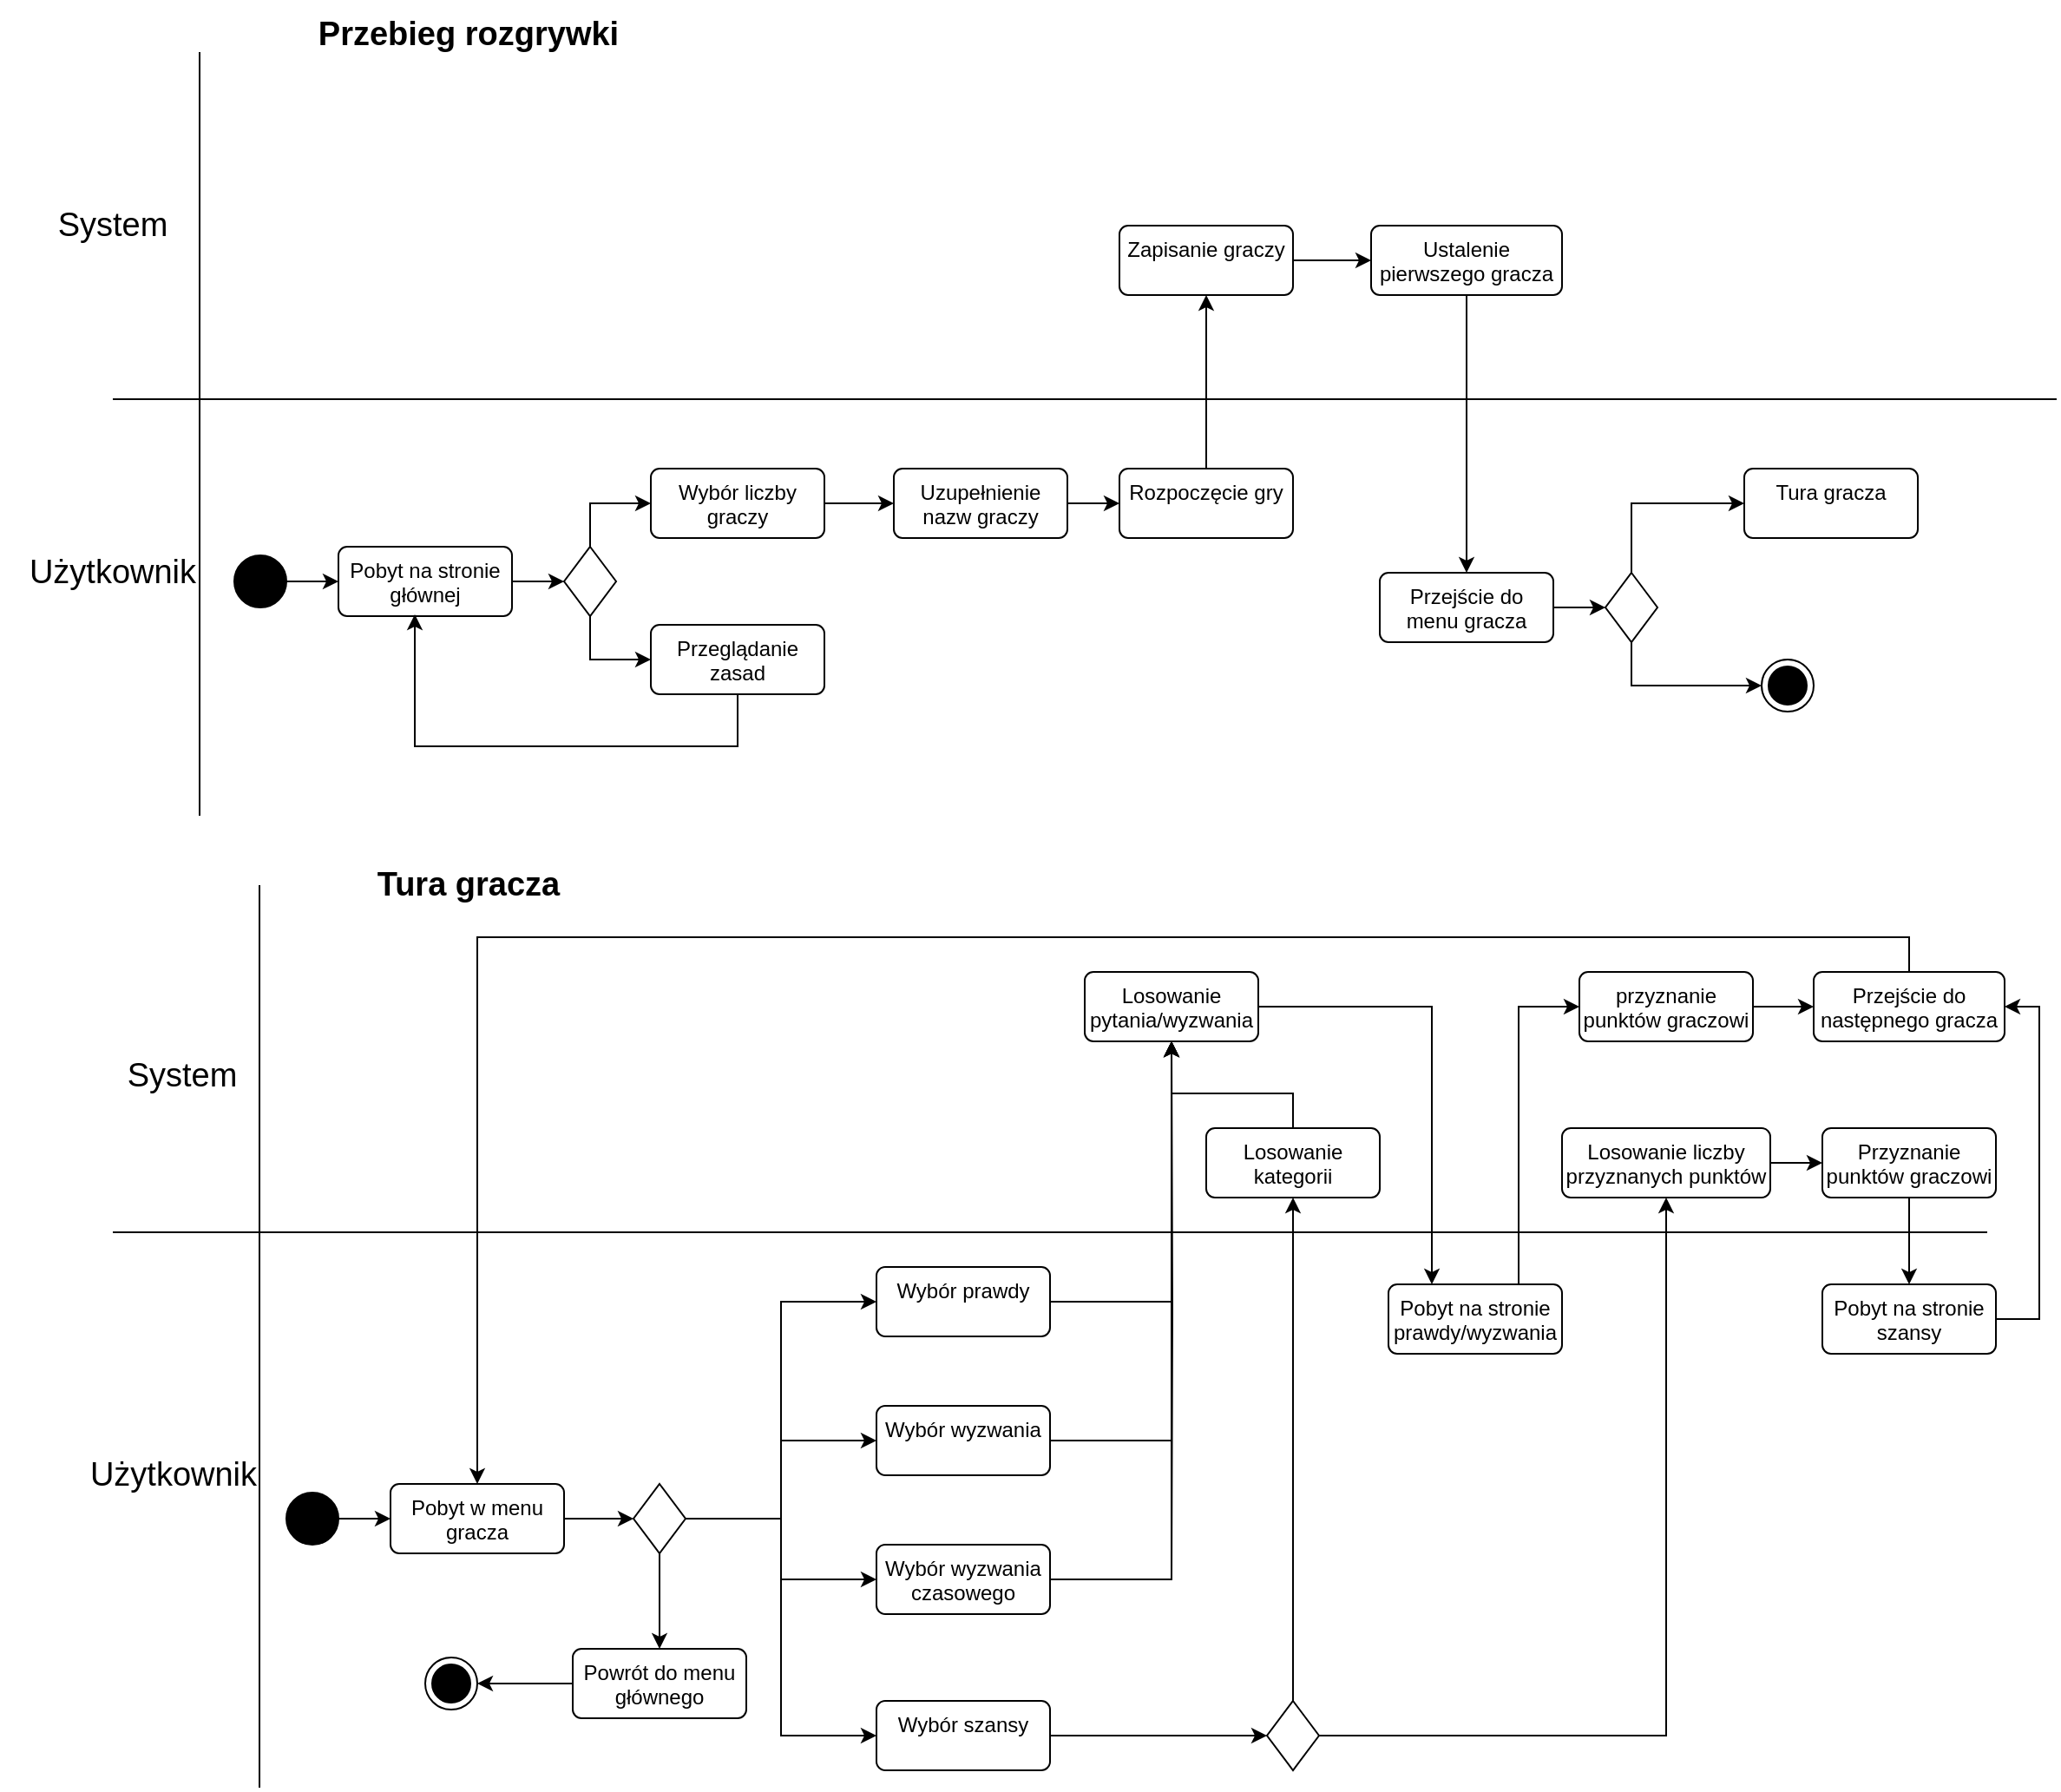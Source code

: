 <mxfile version="24.6.5" type="device">
  <diagram name="Strona-1" id="aOA5qGPoAiyN1zopB7tQ">
    <mxGraphModel dx="2261" dy="746" grid="1" gridSize="10" guides="1" tooltips="1" connect="1" arrows="1" fold="1" page="1" pageScale="1" pageWidth="827" pageHeight="1169" math="0" shadow="0">
      <root>
        <mxCell id="0" />
        <mxCell id="1" parent="0" />
        <mxCell id="aqHPtKzY-Ckh_xb0KxNy-1" value="&lt;font style=&quot;font-size: 19px;&quot;&gt;&lt;b&gt;Przebieg rozgrywki&lt;/b&gt;&lt;/font&gt;" style="text;html=1;align=center;verticalAlign=middle;whiteSpace=wrap;rounded=0;" vertex="1" parent="1">
          <mxGeometry x="120" y="50" width="250" height="40" as="geometry" />
        </mxCell>
        <mxCell id="aqHPtKzY-Ckh_xb0KxNy-3" value="&lt;font style=&quot;font-size: 19px;&quot;&gt;&lt;b&gt;Tura gracza&lt;/b&gt;&lt;/font&gt;" style="text;html=1;align=center;verticalAlign=middle;whiteSpace=wrap;rounded=0;" vertex="1" parent="1">
          <mxGeometry x="120" y="540" width="250" height="40" as="geometry" />
        </mxCell>
        <mxCell id="aqHPtKzY-Ckh_xb0KxNy-4" value="" style="endArrow=none;html=1;rounded=0;" edge="1" parent="1">
          <mxGeometry width="50" height="50" relative="1" as="geometry">
            <mxPoint x="40" y="280" as="sourcePoint" />
            <mxPoint x="1160" y="280" as="targetPoint" />
          </mxGeometry>
        </mxCell>
        <mxCell id="aqHPtKzY-Ckh_xb0KxNy-5" value="" style="endArrow=none;html=1;rounded=0;" edge="1" parent="1">
          <mxGeometry width="50" height="50" relative="1" as="geometry">
            <mxPoint x="90" y="80" as="sourcePoint" />
            <mxPoint x="90" y="520" as="targetPoint" />
          </mxGeometry>
        </mxCell>
        <mxCell id="aqHPtKzY-Ckh_xb0KxNy-6" value="" style="endArrow=none;html=1;rounded=0;" edge="1" parent="1">
          <mxGeometry width="50" height="50" relative="1" as="geometry">
            <mxPoint x="40" y="760" as="sourcePoint" />
            <mxPoint x="1120" y="760" as="targetPoint" />
          </mxGeometry>
        </mxCell>
        <mxCell id="aqHPtKzY-Ckh_xb0KxNy-7" value="" style="endArrow=none;html=1;rounded=0;" edge="1" parent="1">
          <mxGeometry width="50" height="50" relative="1" as="geometry">
            <mxPoint x="124.5" y="560" as="sourcePoint" />
            <mxPoint x="124.5" y="1080" as="targetPoint" />
          </mxGeometry>
        </mxCell>
        <mxCell id="aqHPtKzY-Ckh_xb0KxNy-22" style="edgeStyle=orthogonalEdgeStyle;rounded=0;orthogonalLoop=1;jettySize=auto;html=1;entryX=0;entryY=0.5;entryDx=0;entryDy=0;" edge="1" parent="1" source="aqHPtKzY-Ckh_xb0KxNy-8" target="aqHPtKzY-Ckh_xb0KxNy-21">
          <mxGeometry relative="1" as="geometry" />
        </mxCell>
        <mxCell id="aqHPtKzY-Ckh_xb0KxNy-8" value="" style="ellipse;fillColor=strokeColor;html=1;" vertex="1" parent="1">
          <mxGeometry x="110" y="370" width="30" height="30" as="geometry" />
        </mxCell>
        <mxCell id="aqHPtKzY-Ckh_xb0KxNy-9" value="&lt;font style=&quot;font-size: 19px;&quot;&gt;System&lt;/font&gt;" style="text;html=1;align=center;verticalAlign=middle;whiteSpace=wrap;rounded=0;" vertex="1" parent="1">
          <mxGeometry x="-10" y="160" width="100" height="40" as="geometry" />
        </mxCell>
        <mxCell id="aqHPtKzY-Ckh_xb0KxNy-10" value="&lt;font style=&quot;font-size: 19px;&quot;&gt;Użytkownik&lt;/font&gt;" style="text;html=1;align=center;verticalAlign=middle;whiteSpace=wrap;rounded=0;" vertex="1" parent="1">
          <mxGeometry x="-25" y="360" width="130" height="40" as="geometry" />
        </mxCell>
        <mxCell id="aqHPtKzY-Ckh_xb0KxNy-11" value="&lt;font style=&quot;font-size: 19px;&quot;&gt;Użytkownik&lt;/font&gt;" style="text;html=1;align=center;verticalAlign=middle;whiteSpace=wrap;rounded=0;" vertex="1" parent="1">
          <mxGeometry x="20" y="880" width="110" height="40" as="geometry" />
        </mxCell>
        <mxCell id="aqHPtKzY-Ckh_xb0KxNy-12" value="&lt;font style=&quot;font-size: 19px;&quot;&gt;System&lt;/font&gt;" style="text;html=1;align=center;verticalAlign=middle;whiteSpace=wrap;rounded=0;" vertex="1" parent="1">
          <mxGeometry x="30" y="650" width="100" height="40" as="geometry" />
        </mxCell>
        <mxCell id="aqHPtKzY-Ckh_xb0KxNy-25" style="edgeStyle=orthogonalEdgeStyle;rounded=0;orthogonalLoop=1;jettySize=auto;html=1;entryX=0;entryY=0.5;entryDx=0;entryDy=0;" edge="1" parent="1" source="aqHPtKzY-Ckh_xb0KxNy-13" target="aqHPtKzY-Ckh_xb0KxNy-15">
          <mxGeometry relative="1" as="geometry" />
        </mxCell>
        <mxCell id="aqHPtKzY-Ckh_xb0KxNy-13" value="Wybór liczby graczy" style="html=1;align=center;verticalAlign=top;rounded=1;absoluteArcSize=1;arcSize=10;dashed=0;whiteSpace=wrap;" vertex="1" parent="1">
          <mxGeometry x="350" y="320" width="100" height="40" as="geometry" />
        </mxCell>
        <mxCell id="aqHPtKzY-Ckh_xb0KxNy-27" style="edgeStyle=orthogonalEdgeStyle;rounded=0;orthogonalLoop=1;jettySize=auto;html=1;entryX=0;entryY=0.5;entryDx=0;entryDy=0;" edge="1" parent="1" source="aqHPtKzY-Ckh_xb0KxNy-15" target="aqHPtKzY-Ckh_xb0KxNy-26">
          <mxGeometry relative="1" as="geometry" />
        </mxCell>
        <mxCell id="aqHPtKzY-Ckh_xb0KxNy-15" value="Uzupełnienie nazw graczy" style="html=1;align=center;verticalAlign=top;rounded=1;absoluteArcSize=1;arcSize=10;dashed=0;whiteSpace=wrap;" vertex="1" parent="1">
          <mxGeometry x="490" y="320" width="100" height="40" as="geometry" />
        </mxCell>
        <mxCell id="aqHPtKzY-Ckh_xb0KxNy-17" value="Przeglądanie zasad" style="html=1;align=center;verticalAlign=top;rounded=1;absoluteArcSize=1;arcSize=10;dashed=0;whiteSpace=wrap;" vertex="1" parent="1">
          <mxGeometry x="350" y="410" width="100" height="40" as="geometry" />
        </mxCell>
        <mxCell id="aqHPtKzY-Ckh_xb0KxNy-19" style="edgeStyle=orthogonalEdgeStyle;rounded=0;orthogonalLoop=1;jettySize=auto;html=1;entryX=0;entryY=0.5;entryDx=0;entryDy=0;" edge="1" parent="1" source="aqHPtKzY-Ckh_xb0KxNy-18" target="aqHPtKzY-Ckh_xb0KxNy-13">
          <mxGeometry relative="1" as="geometry">
            <Array as="points">
              <mxPoint x="315" y="340" />
            </Array>
          </mxGeometry>
        </mxCell>
        <mxCell id="aqHPtKzY-Ckh_xb0KxNy-20" style="edgeStyle=orthogonalEdgeStyle;rounded=0;orthogonalLoop=1;jettySize=auto;html=1;entryX=0;entryY=0.5;entryDx=0;entryDy=0;" edge="1" parent="1" source="aqHPtKzY-Ckh_xb0KxNy-18" target="aqHPtKzY-Ckh_xb0KxNy-17">
          <mxGeometry relative="1" as="geometry">
            <Array as="points">
              <mxPoint x="315" y="430" />
            </Array>
          </mxGeometry>
        </mxCell>
        <mxCell id="aqHPtKzY-Ckh_xb0KxNy-18" value="" style="rhombus;" vertex="1" parent="1">
          <mxGeometry x="300" y="365" width="30" height="40" as="geometry" />
        </mxCell>
        <mxCell id="aqHPtKzY-Ckh_xb0KxNy-23" style="edgeStyle=orthogonalEdgeStyle;rounded=0;orthogonalLoop=1;jettySize=auto;html=1;entryX=0;entryY=0.5;entryDx=0;entryDy=0;" edge="1" parent="1" source="aqHPtKzY-Ckh_xb0KxNy-21" target="aqHPtKzY-Ckh_xb0KxNy-18">
          <mxGeometry relative="1" as="geometry" />
        </mxCell>
        <mxCell id="aqHPtKzY-Ckh_xb0KxNy-21" value="Pobyt na stronie głównej" style="html=1;align=center;verticalAlign=top;rounded=1;absoluteArcSize=1;arcSize=10;dashed=0;whiteSpace=wrap;" vertex="1" parent="1">
          <mxGeometry x="170" y="365" width="100" height="40" as="geometry" />
        </mxCell>
        <mxCell id="aqHPtKzY-Ckh_xb0KxNy-24" style="edgeStyle=orthogonalEdgeStyle;rounded=0;orthogonalLoop=1;jettySize=auto;html=1;entryX=0.44;entryY=0.975;entryDx=0;entryDy=0;entryPerimeter=0;" edge="1" parent="1" source="aqHPtKzY-Ckh_xb0KxNy-17" target="aqHPtKzY-Ckh_xb0KxNy-21">
          <mxGeometry relative="1" as="geometry">
            <Array as="points">
              <mxPoint x="400" y="480" />
              <mxPoint x="214" y="480" />
            </Array>
          </mxGeometry>
        </mxCell>
        <mxCell id="aqHPtKzY-Ckh_xb0KxNy-80" style="edgeStyle=orthogonalEdgeStyle;rounded=0;orthogonalLoop=1;jettySize=auto;html=1;entryX=0.5;entryY=1;entryDx=0;entryDy=0;" edge="1" parent="1" source="aqHPtKzY-Ckh_xb0KxNy-26" target="aqHPtKzY-Ckh_xb0KxNy-28">
          <mxGeometry relative="1" as="geometry" />
        </mxCell>
        <mxCell id="aqHPtKzY-Ckh_xb0KxNy-26" value="Rozpoczęcie gry" style="html=1;align=center;verticalAlign=top;rounded=1;absoluteArcSize=1;arcSize=10;dashed=0;whiteSpace=wrap;" vertex="1" parent="1">
          <mxGeometry x="620" y="320" width="100" height="40" as="geometry" />
        </mxCell>
        <mxCell id="aqHPtKzY-Ckh_xb0KxNy-81" style="edgeStyle=orthogonalEdgeStyle;rounded=0;orthogonalLoop=1;jettySize=auto;html=1;entryX=0;entryY=0.5;entryDx=0;entryDy=0;" edge="1" parent="1" source="aqHPtKzY-Ckh_xb0KxNy-28" target="aqHPtKzY-Ckh_xb0KxNy-79">
          <mxGeometry relative="1" as="geometry" />
        </mxCell>
        <mxCell id="aqHPtKzY-Ckh_xb0KxNy-28" value="Zapisanie graczy" style="html=1;align=center;verticalAlign=top;rounded=1;absoluteArcSize=1;arcSize=10;dashed=0;whiteSpace=wrap;" vertex="1" parent="1">
          <mxGeometry x="620" y="180" width="100" height="40" as="geometry" />
        </mxCell>
        <mxCell id="aqHPtKzY-Ckh_xb0KxNy-35" style="edgeStyle=orthogonalEdgeStyle;rounded=0;orthogonalLoop=1;jettySize=auto;html=1;entryX=0;entryY=0.5;entryDx=0;entryDy=0;" edge="1" parent="1" source="aqHPtKzY-Ckh_xb0KxNy-30" target="aqHPtKzY-Ckh_xb0KxNy-34">
          <mxGeometry relative="1" as="geometry" />
        </mxCell>
        <mxCell id="aqHPtKzY-Ckh_xb0KxNy-30" value="Przejście do menu gracza" style="html=1;align=center;verticalAlign=top;rounded=1;absoluteArcSize=1;arcSize=10;dashed=0;whiteSpace=wrap;" vertex="1" parent="1">
          <mxGeometry x="770" y="380" width="100" height="40" as="geometry" />
        </mxCell>
        <mxCell id="aqHPtKzY-Ckh_xb0KxNy-33" value="Tura gracza" style="html=1;align=center;verticalAlign=top;rounded=1;absoluteArcSize=1;arcSize=10;dashed=0;whiteSpace=wrap;" vertex="1" parent="1">
          <mxGeometry x="980" y="320" width="100" height="40" as="geometry" />
        </mxCell>
        <mxCell id="aqHPtKzY-Ckh_xb0KxNy-39" style="edgeStyle=orthogonalEdgeStyle;rounded=0;orthogonalLoop=1;jettySize=auto;html=1;entryX=0;entryY=0.5;entryDx=0;entryDy=0;" edge="1" parent="1" source="aqHPtKzY-Ckh_xb0KxNy-34" target="aqHPtKzY-Ckh_xb0KxNy-33">
          <mxGeometry relative="1" as="geometry">
            <Array as="points">
              <mxPoint x="915" y="340" />
            </Array>
          </mxGeometry>
        </mxCell>
        <mxCell id="aqHPtKzY-Ckh_xb0KxNy-40" style="edgeStyle=orthogonalEdgeStyle;rounded=0;orthogonalLoop=1;jettySize=auto;html=1;entryX=0;entryY=0.5;entryDx=0;entryDy=0;" edge="1" parent="1" source="aqHPtKzY-Ckh_xb0KxNy-34" target="aqHPtKzY-Ckh_xb0KxNy-36">
          <mxGeometry relative="1" as="geometry">
            <Array as="points">
              <mxPoint x="915" y="445" />
            </Array>
          </mxGeometry>
        </mxCell>
        <mxCell id="aqHPtKzY-Ckh_xb0KxNy-34" value="" style="rhombus;" vertex="1" parent="1">
          <mxGeometry x="900" y="380" width="30" height="40" as="geometry" />
        </mxCell>
        <mxCell id="aqHPtKzY-Ckh_xb0KxNy-36" value="" style="ellipse;html=1;shape=endState;fillColor=strokeColor;" vertex="1" parent="1">
          <mxGeometry x="990" y="430" width="30" height="30" as="geometry" />
        </mxCell>
        <mxCell id="aqHPtKzY-Ckh_xb0KxNy-43" style="edgeStyle=orthogonalEdgeStyle;rounded=0;orthogonalLoop=1;jettySize=auto;html=1;entryX=0;entryY=0.5;entryDx=0;entryDy=0;" edge="1" parent="1" source="aqHPtKzY-Ckh_xb0KxNy-41" target="aqHPtKzY-Ckh_xb0KxNy-42">
          <mxGeometry relative="1" as="geometry" />
        </mxCell>
        <mxCell id="aqHPtKzY-Ckh_xb0KxNy-41" value="" style="ellipse;fillColor=strokeColor;html=1;" vertex="1" parent="1">
          <mxGeometry x="140" y="910" width="30" height="30" as="geometry" />
        </mxCell>
        <mxCell id="aqHPtKzY-Ckh_xb0KxNy-45" style="edgeStyle=orthogonalEdgeStyle;rounded=0;orthogonalLoop=1;jettySize=auto;html=1;entryX=0;entryY=0.5;entryDx=0;entryDy=0;" edge="1" parent="1" source="aqHPtKzY-Ckh_xb0KxNy-42" target="aqHPtKzY-Ckh_xb0KxNy-44">
          <mxGeometry relative="1" as="geometry" />
        </mxCell>
        <mxCell id="aqHPtKzY-Ckh_xb0KxNy-42" value="Pobyt w menu gracza" style="html=1;align=center;verticalAlign=top;rounded=1;absoluteArcSize=1;arcSize=10;dashed=0;whiteSpace=wrap;" vertex="1" parent="1">
          <mxGeometry x="200" y="905" width="100" height="40" as="geometry" />
        </mxCell>
        <mxCell id="aqHPtKzY-Ckh_xb0KxNy-55" style="edgeStyle=orthogonalEdgeStyle;rounded=0;orthogonalLoop=1;jettySize=auto;html=1;entryX=0;entryY=0.5;entryDx=0;entryDy=0;" edge="1" parent="1" source="aqHPtKzY-Ckh_xb0KxNy-44" target="aqHPtKzY-Ckh_xb0KxNy-49">
          <mxGeometry relative="1" as="geometry" />
        </mxCell>
        <mxCell id="aqHPtKzY-Ckh_xb0KxNy-56" style="edgeStyle=orthogonalEdgeStyle;rounded=0;orthogonalLoop=1;jettySize=auto;html=1;entryX=0;entryY=0.5;entryDx=0;entryDy=0;" edge="1" parent="1" source="aqHPtKzY-Ckh_xb0KxNy-44" target="aqHPtKzY-Ckh_xb0KxNy-48">
          <mxGeometry relative="1" as="geometry" />
        </mxCell>
        <mxCell id="aqHPtKzY-Ckh_xb0KxNy-57" style="edgeStyle=orthogonalEdgeStyle;rounded=0;orthogonalLoop=1;jettySize=auto;html=1;entryX=0;entryY=0.5;entryDx=0;entryDy=0;" edge="1" parent="1" source="aqHPtKzY-Ckh_xb0KxNy-44" target="aqHPtKzY-Ckh_xb0KxNy-47">
          <mxGeometry relative="1" as="geometry" />
        </mxCell>
        <mxCell id="aqHPtKzY-Ckh_xb0KxNy-58" style="edgeStyle=orthogonalEdgeStyle;rounded=0;orthogonalLoop=1;jettySize=auto;html=1;entryX=0;entryY=0.5;entryDx=0;entryDy=0;" edge="1" parent="1" source="aqHPtKzY-Ckh_xb0KxNy-44" target="aqHPtKzY-Ckh_xb0KxNy-46">
          <mxGeometry relative="1" as="geometry" />
        </mxCell>
        <mxCell id="aqHPtKzY-Ckh_xb0KxNy-59" style="edgeStyle=orthogonalEdgeStyle;rounded=0;orthogonalLoop=1;jettySize=auto;html=1;entryX=0.5;entryY=0;entryDx=0;entryDy=0;" edge="1" parent="1" source="aqHPtKzY-Ckh_xb0KxNy-44" target="aqHPtKzY-Ckh_xb0KxNy-50">
          <mxGeometry relative="1" as="geometry" />
        </mxCell>
        <mxCell id="aqHPtKzY-Ckh_xb0KxNy-44" value="" style="rhombus;" vertex="1" parent="1">
          <mxGeometry x="340" y="905" width="30" height="40" as="geometry" />
        </mxCell>
        <mxCell id="aqHPtKzY-Ckh_xb0KxNy-63" style="edgeStyle=orthogonalEdgeStyle;rounded=0;orthogonalLoop=1;jettySize=auto;html=1;entryX=0.5;entryY=1;entryDx=0;entryDy=0;" edge="1" parent="1" source="aqHPtKzY-Ckh_xb0KxNy-46" target="aqHPtKzY-Ckh_xb0KxNy-62">
          <mxGeometry relative="1" as="geometry" />
        </mxCell>
        <mxCell id="aqHPtKzY-Ckh_xb0KxNy-46" value="Wybór prawdy" style="html=1;align=center;verticalAlign=top;rounded=1;absoluteArcSize=1;arcSize=10;dashed=0;whiteSpace=wrap;" vertex="1" parent="1">
          <mxGeometry x="480" y="780" width="100" height="40" as="geometry" />
        </mxCell>
        <mxCell id="aqHPtKzY-Ckh_xb0KxNy-64" style="edgeStyle=orthogonalEdgeStyle;rounded=0;orthogonalLoop=1;jettySize=auto;html=1;entryX=0.5;entryY=1;entryDx=0;entryDy=0;" edge="1" parent="1" source="aqHPtKzY-Ckh_xb0KxNy-47" target="aqHPtKzY-Ckh_xb0KxNy-62">
          <mxGeometry relative="1" as="geometry" />
        </mxCell>
        <mxCell id="aqHPtKzY-Ckh_xb0KxNy-47" value="Wybór wyzwania" style="html=1;align=center;verticalAlign=top;rounded=1;absoluteArcSize=1;arcSize=10;dashed=0;whiteSpace=wrap;" vertex="1" parent="1">
          <mxGeometry x="480" y="860" width="100" height="40" as="geometry" />
        </mxCell>
        <mxCell id="aqHPtKzY-Ckh_xb0KxNy-65" style="edgeStyle=orthogonalEdgeStyle;rounded=0;orthogonalLoop=1;jettySize=auto;html=1;entryX=0.5;entryY=1;entryDx=0;entryDy=0;" edge="1" parent="1" source="aqHPtKzY-Ckh_xb0KxNy-48" target="aqHPtKzY-Ckh_xb0KxNy-62">
          <mxGeometry relative="1" as="geometry" />
        </mxCell>
        <mxCell id="aqHPtKzY-Ckh_xb0KxNy-48" value="Wybór wyzwania czasowego" style="html=1;align=center;verticalAlign=top;rounded=1;absoluteArcSize=1;arcSize=10;dashed=0;whiteSpace=wrap;" vertex="1" parent="1">
          <mxGeometry x="480" y="940" width="100" height="40" as="geometry" />
        </mxCell>
        <mxCell id="aqHPtKzY-Ckh_xb0KxNy-67" style="edgeStyle=orthogonalEdgeStyle;rounded=0;orthogonalLoop=1;jettySize=auto;html=1;entryX=0;entryY=0.5;entryDx=0;entryDy=0;" edge="1" parent="1" source="aqHPtKzY-Ckh_xb0KxNy-49" target="aqHPtKzY-Ckh_xb0KxNy-66">
          <mxGeometry relative="1" as="geometry" />
        </mxCell>
        <mxCell id="aqHPtKzY-Ckh_xb0KxNy-49" value="Wybór szansy" style="html=1;align=center;verticalAlign=top;rounded=1;absoluteArcSize=1;arcSize=10;dashed=0;whiteSpace=wrap;" vertex="1" parent="1">
          <mxGeometry x="480" y="1030" width="100" height="40" as="geometry" />
        </mxCell>
        <mxCell id="aqHPtKzY-Ckh_xb0KxNy-61" style="edgeStyle=orthogonalEdgeStyle;rounded=0;orthogonalLoop=1;jettySize=auto;html=1;" edge="1" parent="1" source="aqHPtKzY-Ckh_xb0KxNy-50" target="aqHPtKzY-Ckh_xb0KxNy-60">
          <mxGeometry relative="1" as="geometry" />
        </mxCell>
        <mxCell id="aqHPtKzY-Ckh_xb0KxNy-50" value="Powrót do menu głównego" style="html=1;align=center;verticalAlign=top;rounded=1;absoluteArcSize=1;arcSize=10;dashed=0;whiteSpace=wrap;" vertex="1" parent="1">
          <mxGeometry x="305" y="1000" width="100" height="40" as="geometry" />
        </mxCell>
        <mxCell id="aqHPtKzY-Ckh_xb0KxNy-60" value="" style="ellipse;html=1;shape=endState;fillColor=strokeColor;" vertex="1" parent="1">
          <mxGeometry x="220" y="1005" width="30" height="30" as="geometry" />
        </mxCell>
        <mxCell id="aqHPtKzY-Ckh_xb0KxNy-86" style="edgeStyle=orthogonalEdgeStyle;rounded=0;orthogonalLoop=1;jettySize=auto;html=1;entryX=0.25;entryY=0;entryDx=0;entryDy=0;" edge="1" parent="1" source="aqHPtKzY-Ckh_xb0KxNy-62" target="aqHPtKzY-Ckh_xb0KxNy-85">
          <mxGeometry relative="1" as="geometry" />
        </mxCell>
        <mxCell id="aqHPtKzY-Ckh_xb0KxNy-62" value="Losowanie pytania/wyzwania" style="html=1;align=center;verticalAlign=top;rounded=1;absoluteArcSize=1;arcSize=10;dashed=0;whiteSpace=wrap;" vertex="1" parent="1">
          <mxGeometry x="600" y="610" width="100" height="40" as="geometry" />
        </mxCell>
        <mxCell id="aqHPtKzY-Ckh_xb0KxNy-68" style="edgeStyle=orthogonalEdgeStyle;rounded=0;orthogonalLoop=1;jettySize=auto;html=1;entryX=0.5;entryY=1;entryDx=0;entryDy=0;" edge="1" parent="1" target="aqHPtKzY-Ckh_xb0KxNy-62">
          <mxGeometry relative="1" as="geometry">
            <mxPoint x="650" y="960" as="sourcePoint" />
          </mxGeometry>
        </mxCell>
        <mxCell id="aqHPtKzY-Ckh_xb0KxNy-71" style="edgeStyle=orthogonalEdgeStyle;rounded=0;orthogonalLoop=1;jettySize=auto;html=1;entryX=0.5;entryY=1;entryDx=0;entryDy=0;" edge="1" parent="1" source="aqHPtKzY-Ckh_xb0KxNy-66" target="aqHPtKzY-Ckh_xb0KxNy-70">
          <mxGeometry relative="1" as="geometry" />
        </mxCell>
        <mxCell id="aqHPtKzY-Ckh_xb0KxNy-76" style="edgeStyle=orthogonalEdgeStyle;rounded=0;orthogonalLoop=1;jettySize=auto;html=1;entryX=0.5;entryY=1;entryDx=0;entryDy=0;" edge="1" parent="1" source="aqHPtKzY-Ckh_xb0KxNy-66" target="aqHPtKzY-Ckh_xb0KxNy-75">
          <mxGeometry relative="1" as="geometry" />
        </mxCell>
        <mxCell id="aqHPtKzY-Ckh_xb0KxNy-66" value="" style="rhombus;" vertex="1" parent="1">
          <mxGeometry x="705" y="1030" width="30" height="40" as="geometry" />
        </mxCell>
        <mxCell id="aqHPtKzY-Ckh_xb0KxNy-73" style="edgeStyle=orthogonalEdgeStyle;rounded=0;orthogonalLoop=1;jettySize=auto;html=1;entryX=0;entryY=0.5;entryDx=0;entryDy=0;" edge="1" parent="1" source="aqHPtKzY-Ckh_xb0KxNy-70" target="aqHPtKzY-Ckh_xb0KxNy-72">
          <mxGeometry relative="1" as="geometry" />
        </mxCell>
        <mxCell id="aqHPtKzY-Ckh_xb0KxNy-70" value="Losowanie liczby przyznanych punktów" style="html=1;align=center;verticalAlign=top;rounded=1;absoluteArcSize=1;arcSize=10;dashed=0;whiteSpace=wrap;" vertex="1" parent="1">
          <mxGeometry x="875" y="700" width="120" height="40" as="geometry" />
        </mxCell>
        <mxCell id="aqHPtKzY-Ckh_xb0KxNy-78" style="edgeStyle=orthogonalEdgeStyle;rounded=0;orthogonalLoop=1;jettySize=auto;html=1;" edge="1" parent="1" source="aqHPtKzY-Ckh_xb0KxNy-72" target="aqHPtKzY-Ckh_xb0KxNy-74">
          <mxGeometry relative="1" as="geometry" />
        </mxCell>
        <mxCell id="aqHPtKzY-Ckh_xb0KxNy-72" value="Przyznanie punktów graczowi" style="html=1;align=center;verticalAlign=top;rounded=1;absoluteArcSize=1;arcSize=10;dashed=0;whiteSpace=wrap;" vertex="1" parent="1">
          <mxGeometry x="1025" y="700" width="100" height="40" as="geometry" />
        </mxCell>
        <mxCell id="aqHPtKzY-Ckh_xb0KxNy-90" style="edgeStyle=orthogonalEdgeStyle;rounded=0;orthogonalLoop=1;jettySize=auto;html=1;entryX=1;entryY=0.5;entryDx=0;entryDy=0;" edge="1" parent="1" source="aqHPtKzY-Ckh_xb0KxNy-74" target="aqHPtKzY-Ckh_xb0KxNy-83">
          <mxGeometry relative="1" as="geometry">
            <Array as="points">
              <mxPoint x="1150" y="810" />
              <mxPoint x="1150" y="630" />
            </Array>
          </mxGeometry>
        </mxCell>
        <mxCell id="aqHPtKzY-Ckh_xb0KxNy-74" value="Pobyt na stronie szansy" style="html=1;align=center;verticalAlign=top;rounded=1;absoluteArcSize=1;arcSize=10;dashed=0;whiteSpace=wrap;" vertex="1" parent="1">
          <mxGeometry x="1025" y="790" width="100" height="40" as="geometry" />
        </mxCell>
        <mxCell id="aqHPtKzY-Ckh_xb0KxNy-77" style="edgeStyle=orthogonalEdgeStyle;rounded=0;orthogonalLoop=1;jettySize=auto;html=1;entryX=0.5;entryY=1;entryDx=0;entryDy=0;" edge="1" parent="1" source="aqHPtKzY-Ckh_xb0KxNy-75" target="aqHPtKzY-Ckh_xb0KxNy-62">
          <mxGeometry relative="1" as="geometry">
            <Array as="points">
              <mxPoint x="720" y="680" />
              <mxPoint x="650" y="680" />
            </Array>
          </mxGeometry>
        </mxCell>
        <mxCell id="aqHPtKzY-Ckh_xb0KxNy-75" value="Losowanie kategorii" style="html=1;align=center;verticalAlign=top;rounded=1;absoluteArcSize=1;arcSize=10;dashed=0;whiteSpace=wrap;" vertex="1" parent="1">
          <mxGeometry x="670" y="700" width="100" height="40" as="geometry" />
        </mxCell>
        <mxCell id="aqHPtKzY-Ckh_xb0KxNy-82" style="edgeStyle=orthogonalEdgeStyle;rounded=0;orthogonalLoop=1;jettySize=auto;html=1;entryX=0.5;entryY=0;entryDx=0;entryDy=0;" edge="1" parent="1" source="aqHPtKzY-Ckh_xb0KxNy-79" target="aqHPtKzY-Ckh_xb0KxNy-30">
          <mxGeometry relative="1" as="geometry" />
        </mxCell>
        <mxCell id="aqHPtKzY-Ckh_xb0KxNy-79" value="Ustalenie pierwszego gracza" style="html=1;align=center;verticalAlign=top;rounded=1;absoluteArcSize=1;arcSize=10;dashed=0;whiteSpace=wrap;" vertex="1" parent="1">
          <mxGeometry x="765" y="180" width="110" height="40" as="geometry" />
        </mxCell>
        <mxCell id="aqHPtKzY-Ckh_xb0KxNy-91" style="edgeStyle=orthogonalEdgeStyle;rounded=0;orthogonalLoop=1;jettySize=auto;html=1;entryX=0.5;entryY=0;entryDx=0;entryDy=0;" edge="1" parent="1" source="aqHPtKzY-Ckh_xb0KxNy-83" target="aqHPtKzY-Ckh_xb0KxNy-42">
          <mxGeometry relative="1" as="geometry">
            <Array as="points">
              <mxPoint x="1075" y="590" />
              <mxPoint x="250" y="590" />
            </Array>
          </mxGeometry>
        </mxCell>
        <mxCell id="aqHPtKzY-Ckh_xb0KxNy-83" value="Przejście do następnego gracza" style="html=1;align=center;verticalAlign=top;rounded=1;absoluteArcSize=1;arcSize=10;dashed=0;whiteSpace=wrap;" vertex="1" parent="1">
          <mxGeometry x="1020" y="610" width="110" height="40" as="geometry" />
        </mxCell>
        <mxCell id="aqHPtKzY-Ckh_xb0KxNy-88" style="edgeStyle=orthogonalEdgeStyle;rounded=0;orthogonalLoop=1;jettySize=auto;html=1;exitX=0.75;exitY=0;exitDx=0;exitDy=0;entryX=0;entryY=0.5;entryDx=0;entryDy=0;" edge="1" parent="1" source="aqHPtKzY-Ckh_xb0KxNy-85" target="aqHPtKzY-Ckh_xb0KxNy-87">
          <mxGeometry relative="1" as="geometry" />
        </mxCell>
        <mxCell id="aqHPtKzY-Ckh_xb0KxNy-85" value="Pobyt na stronie prawdy/wyzwania" style="html=1;align=center;verticalAlign=top;rounded=1;absoluteArcSize=1;arcSize=10;dashed=0;whiteSpace=wrap;" vertex="1" parent="1">
          <mxGeometry x="775" y="790" width="100" height="40" as="geometry" />
        </mxCell>
        <mxCell id="aqHPtKzY-Ckh_xb0KxNy-89" style="edgeStyle=orthogonalEdgeStyle;rounded=0;orthogonalLoop=1;jettySize=auto;html=1;entryX=0;entryY=0.5;entryDx=0;entryDy=0;" edge="1" parent="1" source="aqHPtKzY-Ckh_xb0KxNy-87" target="aqHPtKzY-Ckh_xb0KxNy-83">
          <mxGeometry relative="1" as="geometry" />
        </mxCell>
        <mxCell id="aqHPtKzY-Ckh_xb0KxNy-87" value="przyznanie punktów graczowi" style="html=1;align=center;verticalAlign=top;rounded=1;absoluteArcSize=1;arcSize=10;dashed=0;whiteSpace=wrap;" vertex="1" parent="1">
          <mxGeometry x="885" y="610" width="100" height="40" as="geometry" />
        </mxCell>
      </root>
    </mxGraphModel>
  </diagram>
</mxfile>
